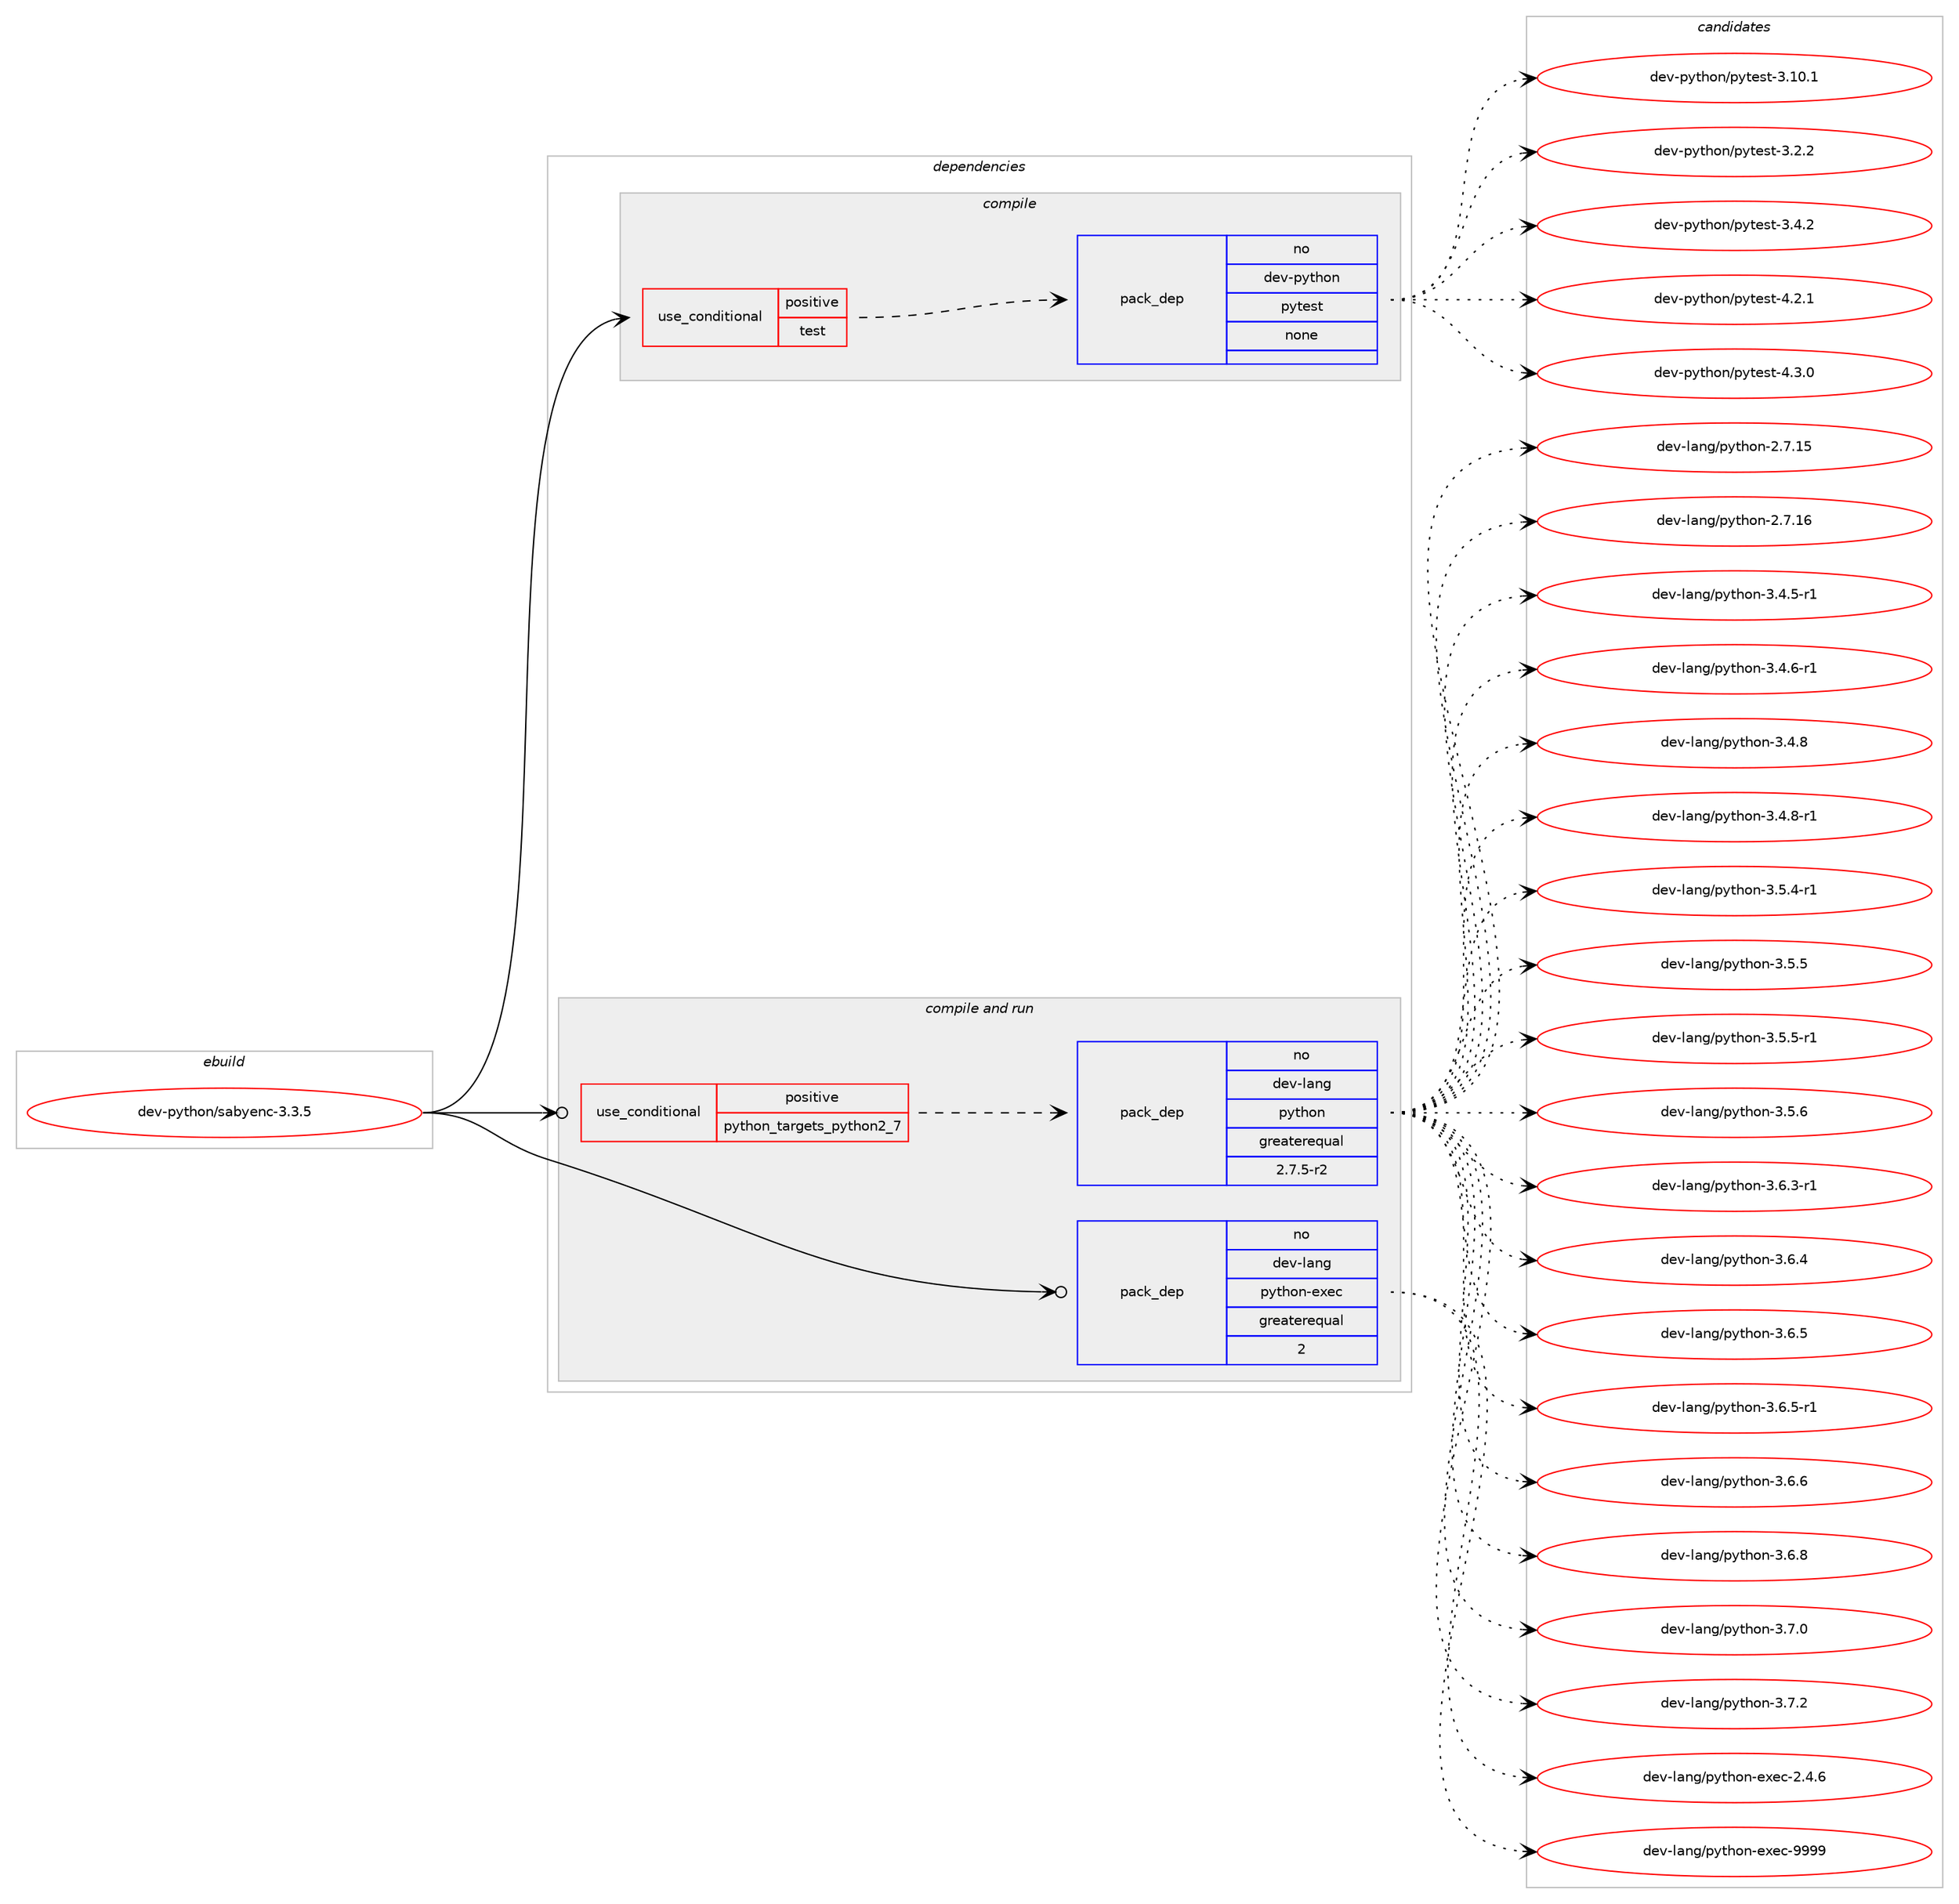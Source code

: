 digraph prolog {

# *************
# Graph options
# *************

newrank=true;
concentrate=true;
compound=true;
graph [rankdir=LR,fontname=Helvetica,fontsize=10,ranksep=1.5];#, ranksep=2.5, nodesep=0.2];
edge  [arrowhead=vee];
node  [fontname=Helvetica,fontsize=10];

# **********
# The ebuild
# **********

subgraph cluster_leftcol {
color=gray;
rank=same;
label=<<i>ebuild</i>>;
id [label="dev-python/sabyenc-3.3.5", color=red, width=4, href="../dev-python/sabyenc-3.3.5.svg"];
}

# ****************
# The dependencies
# ****************

subgraph cluster_midcol {
color=gray;
label=<<i>dependencies</i>>;
subgraph cluster_compile {
fillcolor="#eeeeee";
style=filled;
label=<<i>compile</i>>;
subgraph cond384224 {
dependency1440173 [label=<<TABLE BORDER="0" CELLBORDER="1" CELLSPACING="0" CELLPADDING="4"><TR><TD ROWSPAN="3" CELLPADDING="10">use_conditional</TD></TR><TR><TD>positive</TD></TR><TR><TD>test</TD></TR></TABLE>>, shape=none, color=red];
subgraph pack1032587 {
dependency1440174 [label=<<TABLE BORDER="0" CELLBORDER="1" CELLSPACING="0" CELLPADDING="4" WIDTH="220"><TR><TD ROWSPAN="6" CELLPADDING="30">pack_dep</TD></TR><TR><TD WIDTH="110">no</TD></TR><TR><TD>dev-python</TD></TR><TR><TD>pytest</TD></TR><TR><TD>none</TD></TR><TR><TD></TD></TR></TABLE>>, shape=none, color=blue];
}
dependency1440173:e -> dependency1440174:w [weight=20,style="dashed",arrowhead="vee"];
}
id:e -> dependency1440173:w [weight=20,style="solid",arrowhead="vee"];
}
subgraph cluster_compileandrun {
fillcolor="#eeeeee";
style=filled;
label=<<i>compile and run</i>>;
subgraph cond384225 {
dependency1440175 [label=<<TABLE BORDER="0" CELLBORDER="1" CELLSPACING="0" CELLPADDING="4"><TR><TD ROWSPAN="3" CELLPADDING="10">use_conditional</TD></TR><TR><TD>positive</TD></TR><TR><TD>python_targets_python2_7</TD></TR></TABLE>>, shape=none, color=red];
subgraph pack1032588 {
dependency1440176 [label=<<TABLE BORDER="0" CELLBORDER="1" CELLSPACING="0" CELLPADDING="4" WIDTH="220"><TR><TD ROWSPAN="6" CELLPADDING="30">pack_dep</TD></TR><TR><TD WIDTH="110">no</TD></TR><TR><TD>dev-lang</TD></TR><TR><TD>python</TD></TR><TR><TD>greaterequal</TD></TR><TR><TD>2.7.5-r2</TD></TR></TABLE>>, shape=none, color=blue];
}
dependency1440175:e -> dependency1440176:w [weight=20,style="dashed",arrowhead="vee"];
}
id:e -> dependency1440175:w [weight=20,style="solid",arrowhead="odotvee"];
subgraph pack1032589 {
dependency1440177 [label=<<TABLE BORDER="0" CELLBORDER="1" CELLSPACING="0" CELLPADDING="4" WIDTH="220"><TR><TD ROWSPAN="6" CELLPADDING="30">pack_dep</TD></TR><TR><TD WIDTH="110">no</TD></TR><TR><TD>dev-lang</TD></TR><TR><TD>python-exec</TD></TR><TR><TD>greaterequal</TD></TR><TR><TD>2</TD></TR></TABLE>>, shape=none, color=blue];
}
id:e -> dependency1440177:w [weight=20,style="solid",arrowhead="odotvee"];
}
subgraph cluster_run {
fillcolor="#eeeeee";
style=filled;
label=<<i>run</i>>;
}
}

# **************
# The candidates
# **************

subgraph cluster_choices {
rank=same;
color=gray;
label=<<i>candidates</i>>;

subgraph choice1032587 {
color=black;
nodesep=1;
choice100101118451121211161041111104711212111610111511645514649484649 [label="dev-python/pytest-3.10.1", color=red, width=4,href="../dev-python/pytest-3.10.1.svg"];
choice1001011184511212111610411111047112121116101115116455146504650 [label="dev-python/pytest-3.2.2", color=red, width=4,href="../dev-python/pytest-3.2.2.svg"];
choice1001011184511212111610411111047112121116101115116455146524650 [label="dev-python/pytest-3.4.2", color=red, width=4,href="../dev-python/pytest-3.4.2.svg"];
choice1001011184511212111610411111047112121116101115116455246504649 [label="dev-python/pytest-4.2.1", color=red, width=4,href="../dev-python/pytest-4.2.1.svg"];
choice1001011184511212111610411111047112121116101115116455246514648 [label="dev-python/pytest-4.3.0", color=red, width=4,href="../dev-python/pytest-4.3.0.svg"];
dependency1440174:e -> choice100101118451121211161041111104711212111610111511645514649484649:w [style=dotted,weight="100"];
dependency1440174:e -> choice1001011184511212111610411111047112121116101115116455146504650:w [style=dotted,weight="100"];
dependency1440174:e -> choice1001011184511212111610411111047112121116101115116455146524650:w [style=dotted,weight="100"];
dependency1440174:e -> choice1001011184511212111610411111047112121116101115116455246504649:w [style=dotted,weight="100"];
dependency1440174:e -> choice1001011184511212111610411111047112121116101115116455246514648:w [style=dotted,weight="100"];
}
subgraph choice1032588 {
color=black;
nodesep=1;
choice10010111845108971101034711212111610411111045504655464953 [label="dev-lang/python-2.7.15", color=red, width=4,href="../dev-lang/python-2.7.15.svg"];
choice10010111845108971101034711212111610411111045504655464954 [label="dev-lang/python-2.7.16", color=red, width=4,href="../dev-lang/python-2.7.16.svg"];
choice1001011184510897110103471121211161041111104551465246534511449 [label="dev-lang/python-3.4.5-r1", color=red, width=4,href="../dev-lang/python-3.4.5-r1.svg"];
choice1001011184510897110103471121211161041111104551465246544511449 [label="dev-lang/python-3.4.6-r1", color=red, width=4,href="../dev-lang/python-3.4.6-r1.svg"];
choice100101118451089711010347112121116104111110455146524656 [label="dev-lang/python-3.4.8", color=red, width=4,href="../dev-lang/python-3.4.8.svg"];
choice1001011184510897110103471121211161041111104551465246564511449 [label="dev-lang/python-3.4.8-r1", color=red, width=4,href="../dev-lang/python-3.4.8-r1.svg"];
choice1001011184510897110103471121211161041111104551465346524511449 [label="dev-lang/python-3.5.4-r1", color=red, width=4,href="../dev-lang/python-3.5.4-r1.svg"];
choice100101118451089711010347112121116104111110455146534653 [label="dev-lang/python-3.5.5", color=red, width=4,href="../dev-lang/python-3.5.5.svg"];
choice1001011184510897110103471121211161041111104551465346534511449 [label="dev-lang/python-3.5.5-r1", color=red, width=4,href="../dev-lang/python-3.5.5-r1.svg"];
choice100101118451089711010347112121116104111110455146534654 [label="dev-lang/python-3.5.6", color=red, width=4,href="../dev-lang/python-3.5.6.svg"];
choice1001011184510897110103471121211161041111104551465446514511449 [label="dev-lang/python-3.6.3-r1", color=red, width=4,href="../dev-lang/python-3.6.3-r1.svg"];
choice100101118451089711010347112121116104111110455146544652 [label="dev-lang/python-3.6.4", color=red, width=4,href="../dev-lang/python-3.6.4.svg"];
choice100101118451089711010347112121116104111110455146544653 [label="dev-lang/python-3.6.5", color=red, width=4,href="../dev-lang/python-3.6.5.svg"];
choice1001011184510897110103471121211161041111104551465446534511449 [label="dev-lang/python-3.6.5-r1", color=red, width=4,href="../dev-lang/python-3.6.5-r1.svg"];
choice100101118451089711010347112121116104111110455146544654 [label="dev-lang/python-3.6.6", color=red, width=4,href="../dev-lang/python-3.6.6.svg"];
choice100101118451089711010347112121116104111110455146544656 [label="dev-lang/python-3.6.8", color=red, width=4,href="../dev-lang/python-3.6.8.svg"];
choice100101118451089711010347112121116104111110455146554648 [label="dev-lang/python-3.7.0", color=red, width=4,href="../dev-lang/python-3.7.0.svg"];
choice100101118451089711010347112121116104111110455146554650 [label="dev-lang/python-3.7.2", color=red, width=4,href="../dev-lang/python-3.7.2.svg"];
dependency1440176:e -> choice10010111845108971101034711212111610411111045504655464953:w [style=dotted,weight="100"];
dependency1440176:e -> choice10010111845108971101034711212111610411111045504655464954:w [style=dotted,weight="100"];
dependency1440176:e -> choice1001011184510897110103471121211161041111104551465246534511449:w [style=dotted,weight="100"];
dependency1440176:e -> choice1001011184510897110103471121211161041111104551465246544511449:w [style=dotted,weight="100"];
dependency1440176:e -> choice100101118451089711010347112121116104111110455146524656:w [style=dotted,weight="100"];
dependency1440176:e -> choice1001011184510897110103471121211161041111104551465246564511449:w [style=dotted,weight="100"];
dependency1440176:e -> choice1001011184510897110103471121211161041111104551465346524511449:w [style=dotted,weight="100"];
dependency1440176:e -> choice100101118451089711010347112121116104111110455146534653:w [style=dotted,weight="100"];
dependency1440176:e -> choice1001011184510897110103471121211161041111104551465346534511449:w [style=dotted,weight="100"];
dependency1440176:e -> choice100101118451089711010347112121116104111110455146534654:w [style=dotted,weight="100"];
dependency1440176:e -> choice1001011184510897110103471121211161041111104551465446514511449:w [style=dotted,weight="100"];
dependency1440176:e -> choice100101118451089711010347112121116104111110455146544652:w [style=dotted,weight="100"];
dependency1440176:e -> choice100101118451089711010347112121116104111110455146544653:w [style=dotted,weight="100"];
dependency1440176:e -> choice1001011184510897110103471121211161041111104551465446534511449:w [style=dotted,weight="100"];
dependency1440176:e -> choice100101118451089711010347112121116104111110455146544654:w [style=dotted,weight="100"];
dependency1440176:e -> choice100101118451089711010347112121116104111110455146544656:w [style=dotted,weight="100"];
dependency1440176:e -> choice100101118451089711010347112121116104111110455146554648:w [style=dotted,weight="100"];
dependency1440176:e -> choice100101118451089711010347112121116104111110455146554650:w [style=dotted,weight="100"];
}
subgraph choice1032589 {
color=black;
nodesep=1;
choice1001011184510897110103471121211161041111104510112010199455046524654 [label="dev-lang/python-exec-2.4.6", color=red, width=4,href="../dev-lang/python-exec-2.4.6.svg"];
choice10010111845108971101034711212111610411111045101120101994557575757 [label="dev-lang/python-exec-9999", color=red, width=4,href="../dev-lang/python-exec-9999.svg"];
dependency1440177:e -> choice1001011184510897110103471121211161041111104510112010199455046524654:w [style=dotted,weight="100"];
dependency1440177:e -> choice10010111845108971101034711212111610411111045101120101994557575757:w [style=dotted,weight="100"];
}
}

}
